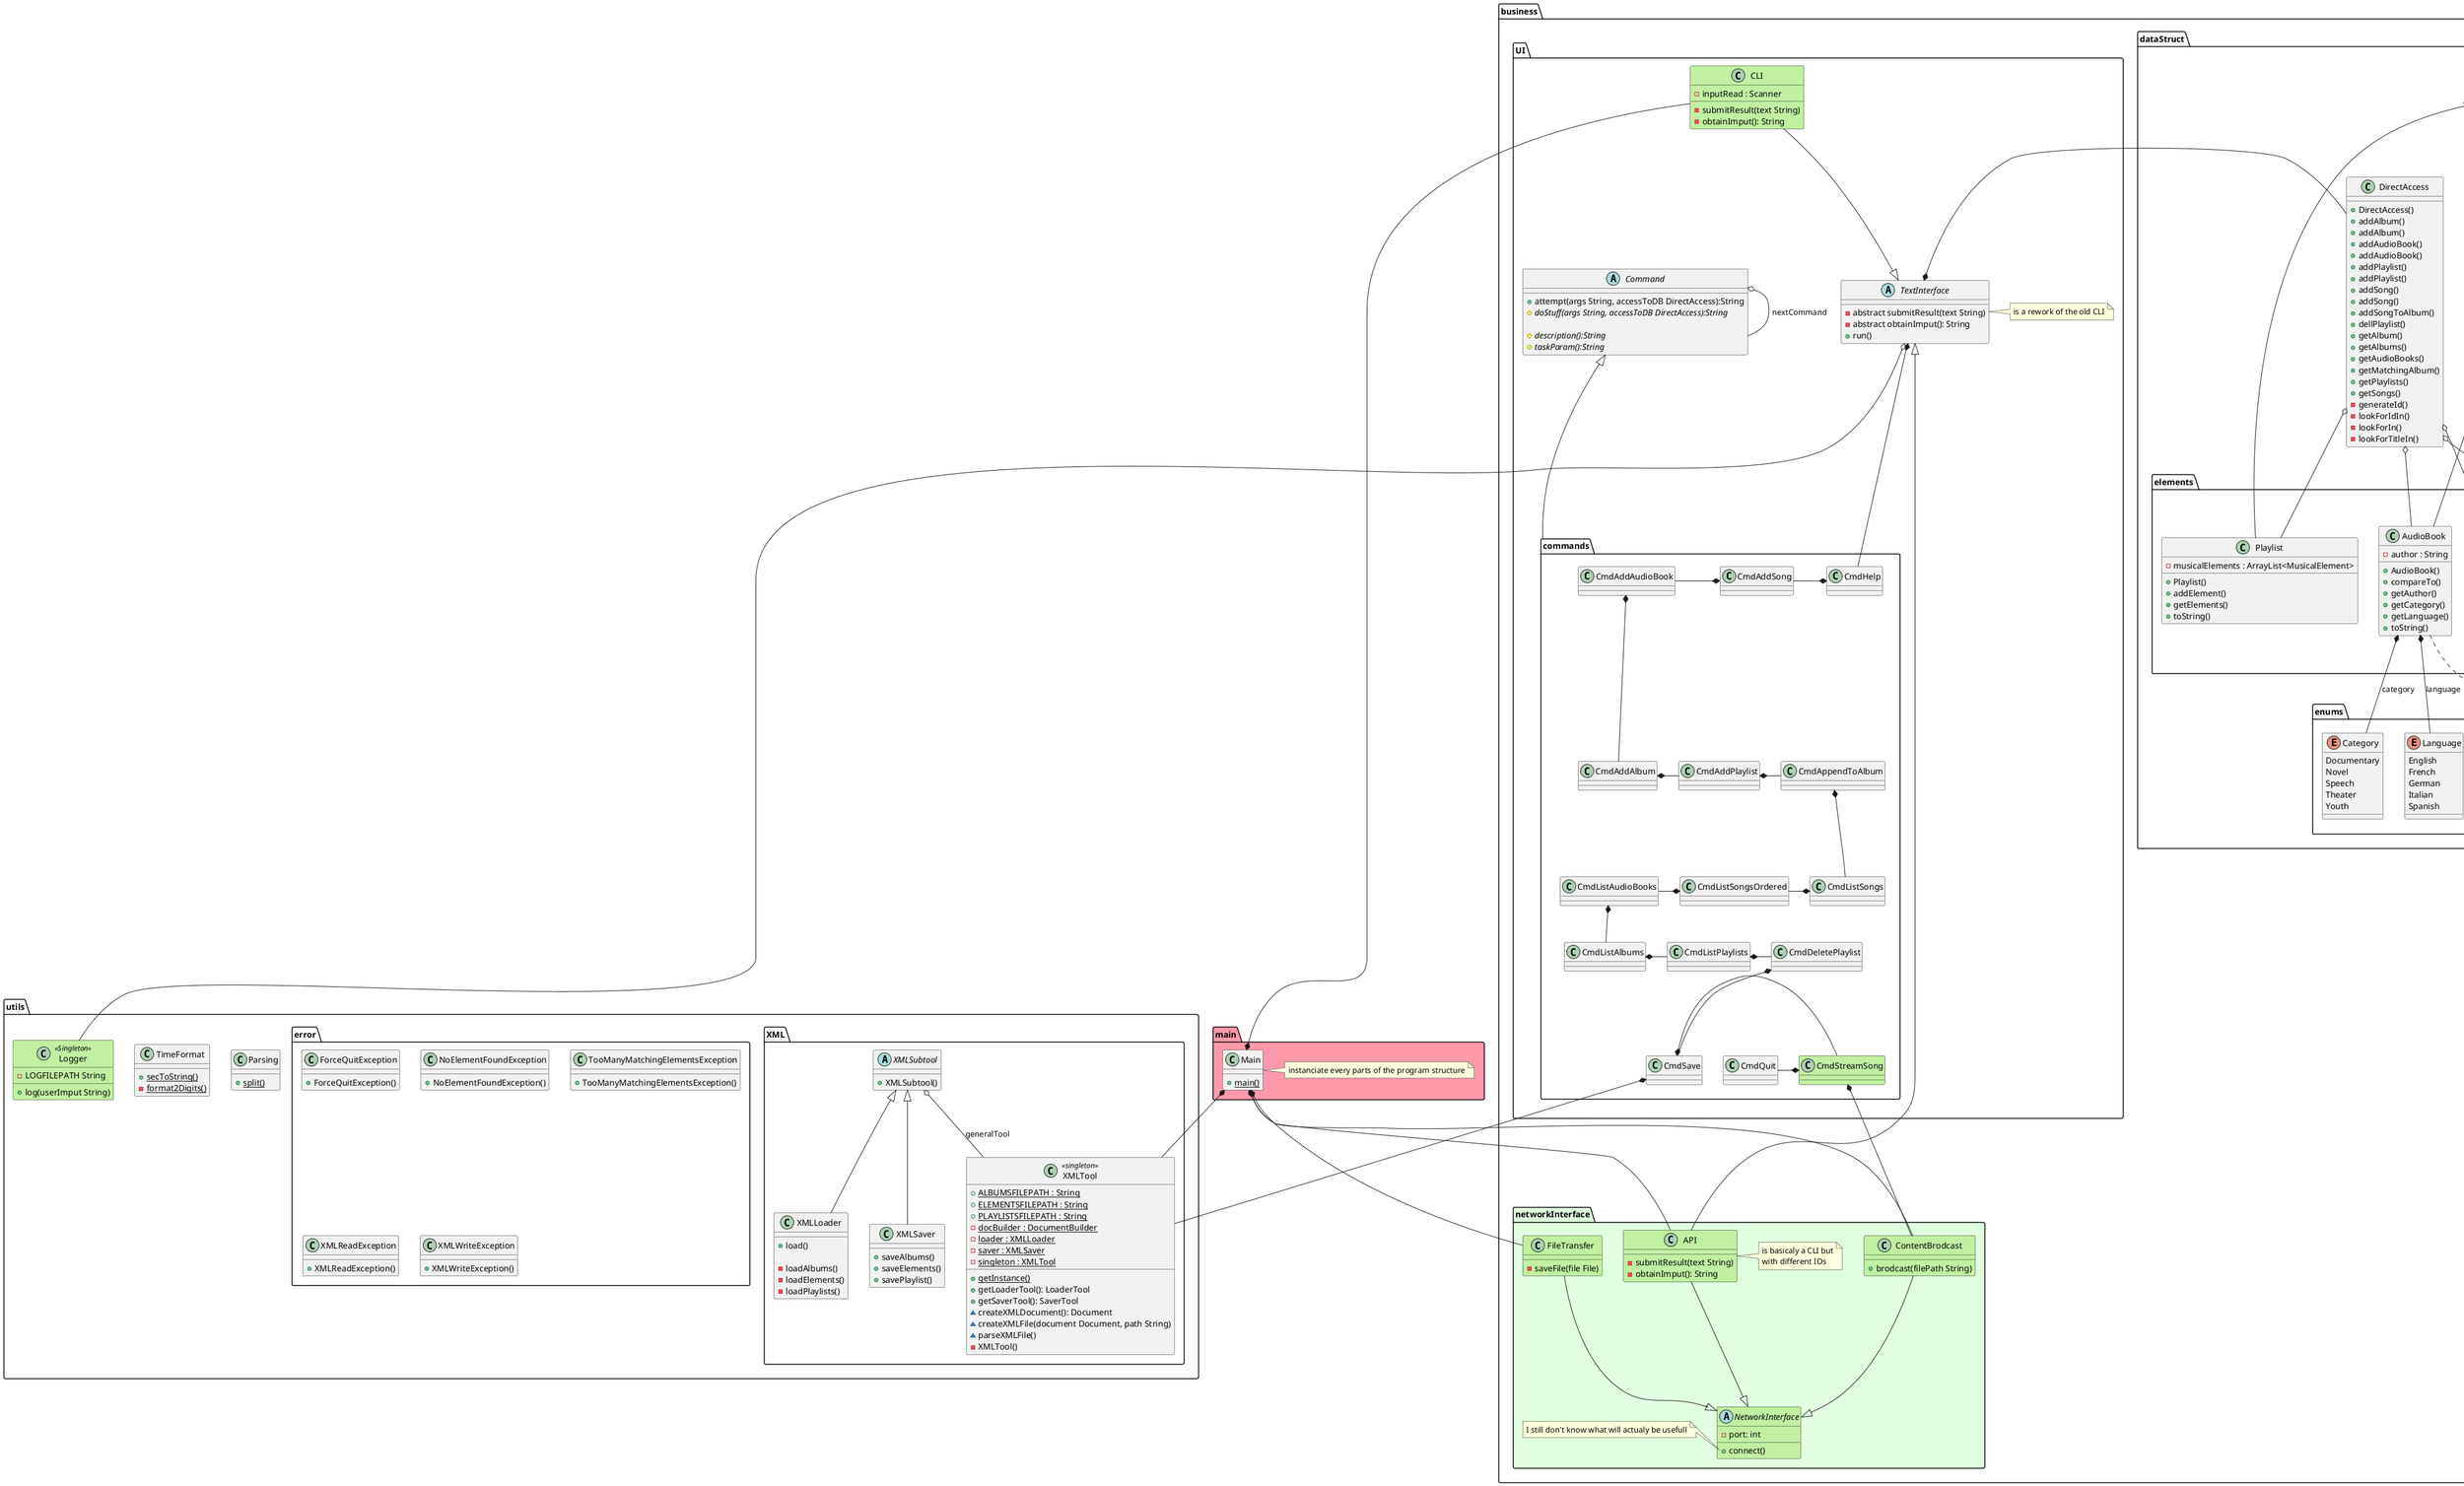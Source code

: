 @startuml Overview server side

  namespace main #FF99AA{
    class main.Main {
        {static} + main()
    }
    note right of Main
      instanciate every parts of the program structure
    end note
  }

  namespace business.UI{
    class business.UI.CLI #C0F0A0{
      - inputRead : Scanner

      - submitResult(text String)
      - obtainImput(): String
    }
  }

  business.UI.CLI --|> business.UI.TextInterface


  namespace business.UI {
    abstract class business.UI.Command {
        + attempt(args String, accessToDB DirectAccess):String
        {abstract} # doStuff(args String, accessToDB DirectAccess):String

        {abstract} # description():String
        {abstract} # taskParam():String
    }

    abstract class TextInterface{
      - abstract submitResult(text String)
      - abstract obtainImput(): String
      + run()
    }
    note right of TextInterface
      is a rework of the old CLI
    end note
  }


  namespace business.networkInterface #E0FFE0{
    abstract class NetworkInterface #C0F0A0{
      - port: int
      + connect()
    }
    note left of NetworkInterface::connect
      I still don't know what will actualy be usefull
    end note

    class API #C0F0A0{
      - submitResult(text String)
      - obtainImput(): String
    }
    note right of API
      is basicaly a CLI but
      with different IOs
    end note

    class ContentBrodcast #C0F0A0{
      + brodcast(filePath String)
    }

    class FileTransfer #C0F0A0{
      - saveFile(file File)
    }


    API --|> NetworkInterface
    ContentBrodcast --|> NetworkInterface
    FileTransfer --|> NetworkInterface

    API --|> business.UI.TextInterface

    main.Main *-down- FileTransfer
    main.Main *-down- ContentBrodcast
    main.Main *-down- API
  }

  namespace business.UI.commands{
    class CmdHelp
    class CmdAddSong
    class CmdAddAudioBook
    class CmdAddAlbum
    class CmdAddPlaylist
    class CmdAppendToAlbum
    class CmdListSongs
    class CmdListSongsOrdered
    class CmdListAudioBooks
    class CmdListAlbums
    class CmdListPlaylists
    class CmdDeletePlaylist
    class CmdSave
    class CmdStreamSong #C0F0A0
    class CmdQuit
  }

  business.UI.Command <|-down- business.UI.commands

  business.UI.TextInterface *-- business.UI.commands.CmdHelp
  business.UI.commands.CmdHelp *-left- business.UI.commands.CmdAddSong
  business.UI.commands.CmdAddSong *-left- business.UI.commands.CmdAddAudioBook
  business.UI.commands.CmdAddAudioBook *-down- business.UI.commands.CmdAddAlbum
  business.UI.commands.CmdAddAlbum *-right- business.UI.commands.CmdAddPlaylist
  business.UI.commands.CmdAddPlaylist *-right- business.UI.commands.CmdAppendToAlbum
  business.UI.commands.CmdAppendToAlbum *-down- business.UI.commands.CmdListSongs
  business.UI.commands.CmdListSongs *-left- business.UI.commands.CmdListSongsOrdered
  business.UI.commands.CmdListSongsOrdered *-left- business.UI.commands.CmdListAudioBooks
  business.UI.commands.CmdListAudioBooks *-down- business.UI.commands.CmdListAlbums
  business.UI.commands.CmdListAlbums *-right- business.UI.commands.CmdListPlaylists
  business.UI.commands.CmdListPlaylists *-right- business.UI.commands.CmdDeletePlaylist
  business.UI.commands.CmdDeletePlaylist *-down- business.UI.commands.CmdSave
  business.UI.commands.CmdSave *-left- business.UI.commands.CmdStreamSong
  business.UI.commands.CmdStreamSong *-left- business.UI.commands.CmdQuit

  business.UI.commands.CmdStreamSong *-- business.networkInterface.ContentBrodcast

  business.UI.TextInterface *-left- business.dataStruct.DirectAccess

  business.UI.Command o-- business.UI.Command : nextCommand

  namespace business.dataStruct {
    namespace elements {
      class business.dataStruct.elements.Album {
          {static} + DATEFORMAT : String
          - artist : String
          - launchDate : Date
          - songs : ArrayList<Song>
          + Album()
          + addSong()
          + compareTo()
          + getArtist()
          + getLaunchDate()
          + getLength()
          + getSongs()
          + toString()
      }
    }
  }


  namespace business.dataStruct {
    namespace elements {
      class business.dataStruct.elements.AudioBook {
          - author : String
          + AudioBook()
          + compareTo()
          + getAuthor()
          + getCategory()
          + getLanguage()
          + toString()
      }
    }
  }


  namespace business.dataStruct {
    namespace elements {
      class business.dataStruct.elements.Playlist {
          - musicalElements : ArrayList<MusicalElement>
          + Playlist()
          + addElement()
          + getElements()
          + toString()
      }
    }
  }


  namespace business.dataStruct {
    namespace elements {
      class business.dataStruct.elements.Song {
          - artist : String
          + Song()
          + compareTo()
          + getArtist()
          + getGenre()
          + toString()
      }
    }
  }


  namespace business.dataStruct {
    namespace enums {
      enum Category {
        Documentary
        Novel
        Speech
        Theater
        Youth
      }
    }
  }


  namespace business.dataStruct {
    namespace enums {
      enum Genre {
        Classic
        HipHop
        Jazz
        Pop
        Rap
        Rock
      }
    }
  }


  namespace business.dataStruct {
    namespace enums {
      enum Language {
        English
        French
        German
        Italian
        Spanish
      }
    }
  }

  business.dataStruct.elements.Album .down.|> java.lang.Comparable
  business.dataStruct.elements.Album -up-|> business.dataStruct.Element
  business.dataStruct.elements.AudioBook .down.|> java.lang.Comparable
  business.dataStruct.elements.AudioBook -up-|> business.dataStruct.MusicalElement
  business.dataStruct.elements.AudioBook *-- business.dataStruct.enums.Category : category
  business.dataStruct.elements.AudioBook *-- business.dataStruct.enums.Language : language
  business.dataStruct.elements.Playlist -up-|> business.dataStruct.Element
  business.dataStruct.elements.Song .down.|> java.lang.Comparable
  business.dataStruct.elements.Song -up-|> business.dataStruct.MusicalElement
  business.dataStruct.elements.Song *-- business.dataStruct.enums.Genre : genre


  namespace business.dataStruct {
    class business.dataStruct.DirectAccess {
        + DirectAccess()
        + addAlbum()
        + addAlbum()
        + addAudioBook()
        + addAudioBook()
        + addPlaylist()
        + addPlaylist()
        + addSong()
        + addSong()
        + addSongToAlbum()
        + dellPlaylist()
        + getAlbum()
        + getAlbums()
        + getAudioBooks()
        + getMatchingAlbum()
        + getPlaylists()
        + getSongs()
        - generateId()
        - lookForIdIn()
        - lookForIn()
        - lookForTitleIn()
    }
  }

  business.dataStruct.DirectAccess o-- business.dataStruct.elements.Song
  business.dataStruct.DirectAccess o-- business.dataStruct.elements.AudioBook
  business.dataStruct.DirectAccess o-- business.dataStruct.elements.Playlist
  business.dataStruct.DirectAccess o-- business.dataStruct.elements.Album

  namespace business.dataStruct {
    abstract class business.dataStruct.Element {
        # id : int
        # title : String
        + Element()
        + getId()
        + getTitle()
    }
  }


  namespace business.dataStruct {
    abstract class business.dataStruct.MusicalElement {
        # content : String
        # length : int
        + MusicalElement()
        + getContent()
        + getLength()
    }
  }


  business.dataStruct.MusicalElement -up-|> business.dataStruct.Element


  namespace utils {
    class utils.Parsing {
        {static} + split()
    }
  }


  namespace utils {
    class utils.TimeFormat {
        {static} + secToString()
        {static} - format2Digits()
    }
  }


  namespace utils {
    namespace XML {
      class utils.XML.XMLLoader {
          + load()

          - loadAlbums()
          - loadElements()
          - loadPlaylists()
      }
    }
  }


  namespace utils {
    namespace XML {
      class utils.XML.XMLSaver {
          + saveAlbums()
          + saveElements()
          + savePlaylist()
      }
    }
  }


  namespace utils {
    namespace XML {
      abstract class utils.XML.XMLSubtool {
          + XMLSubtool()
      }
    }
  }


  namespace utils {
    namespace XML {
      class utils.XML.XMLTool << singleton >>{
          {static} + ALBUMSFILEPATH : String
          {static} + ELEMENTSFILEPATH : String
          {static} + PLAYLISTSFILEPATH : String
          {static} - docBuilder : DocumentBuilder
          {static} - loader : XMLLoader
          {static} - saver : XMLSaver
          {static} - singleton : XMLTool
          {static} + getInstance()
          + getLoaderTool(): LoaderTool
          + getSaverTool(): SaverTool
          ~ createXMLDocument(): Document
          ~ createXMLFile(document Document, path String)
          ~ parseXMLFile()
          - XMLTool()
      }
    }

    class Logger <<Singleton>> #C0F0A0{
      - LOGFILEPATH String

      + log(userImput String)
    }

    business.UI.TextInterface o-- Logger
  }


  utils.XML.XMLLoader -up-|> utils.XML.XMLSubtool
  utils.XML.XMLSaver -up-|> utils.XML.XMLSubtool
  utils.XML.XMLSubtool o-- utils.XML.XMLTool : generalTool

  namespace utils {
    namespace error {
      class utils.error.ForceQuitException {
          + ForceQuitException()
      }
    }
  }


  namespace utils {
    namespace error {
      class utils.error.NoElementFoundException {
          + NoElementFoundException()
      }
    }
  }


  namespace utils {
    namespace error {
      class utils.error.TooManyMatchingElementsException {
          + TooManyMatchingElementsException()
      }
    }
  }

  namespace utils {
    namespace error {
      class utils.error.XMLReadException {
          + XMLReadException()
      }
    }
  }


  namespace utils {
    namespace error {
      class utils.error.XMLWriteException {
          + XMLWriteException()
      }
    }
  }

  business.UI.commands.CmdSave *-down- utils.XML.XMLTool

  main.Main *-left- business.UI.CLI
  main.Main *-- utils.XML.XMLTool

@enduml